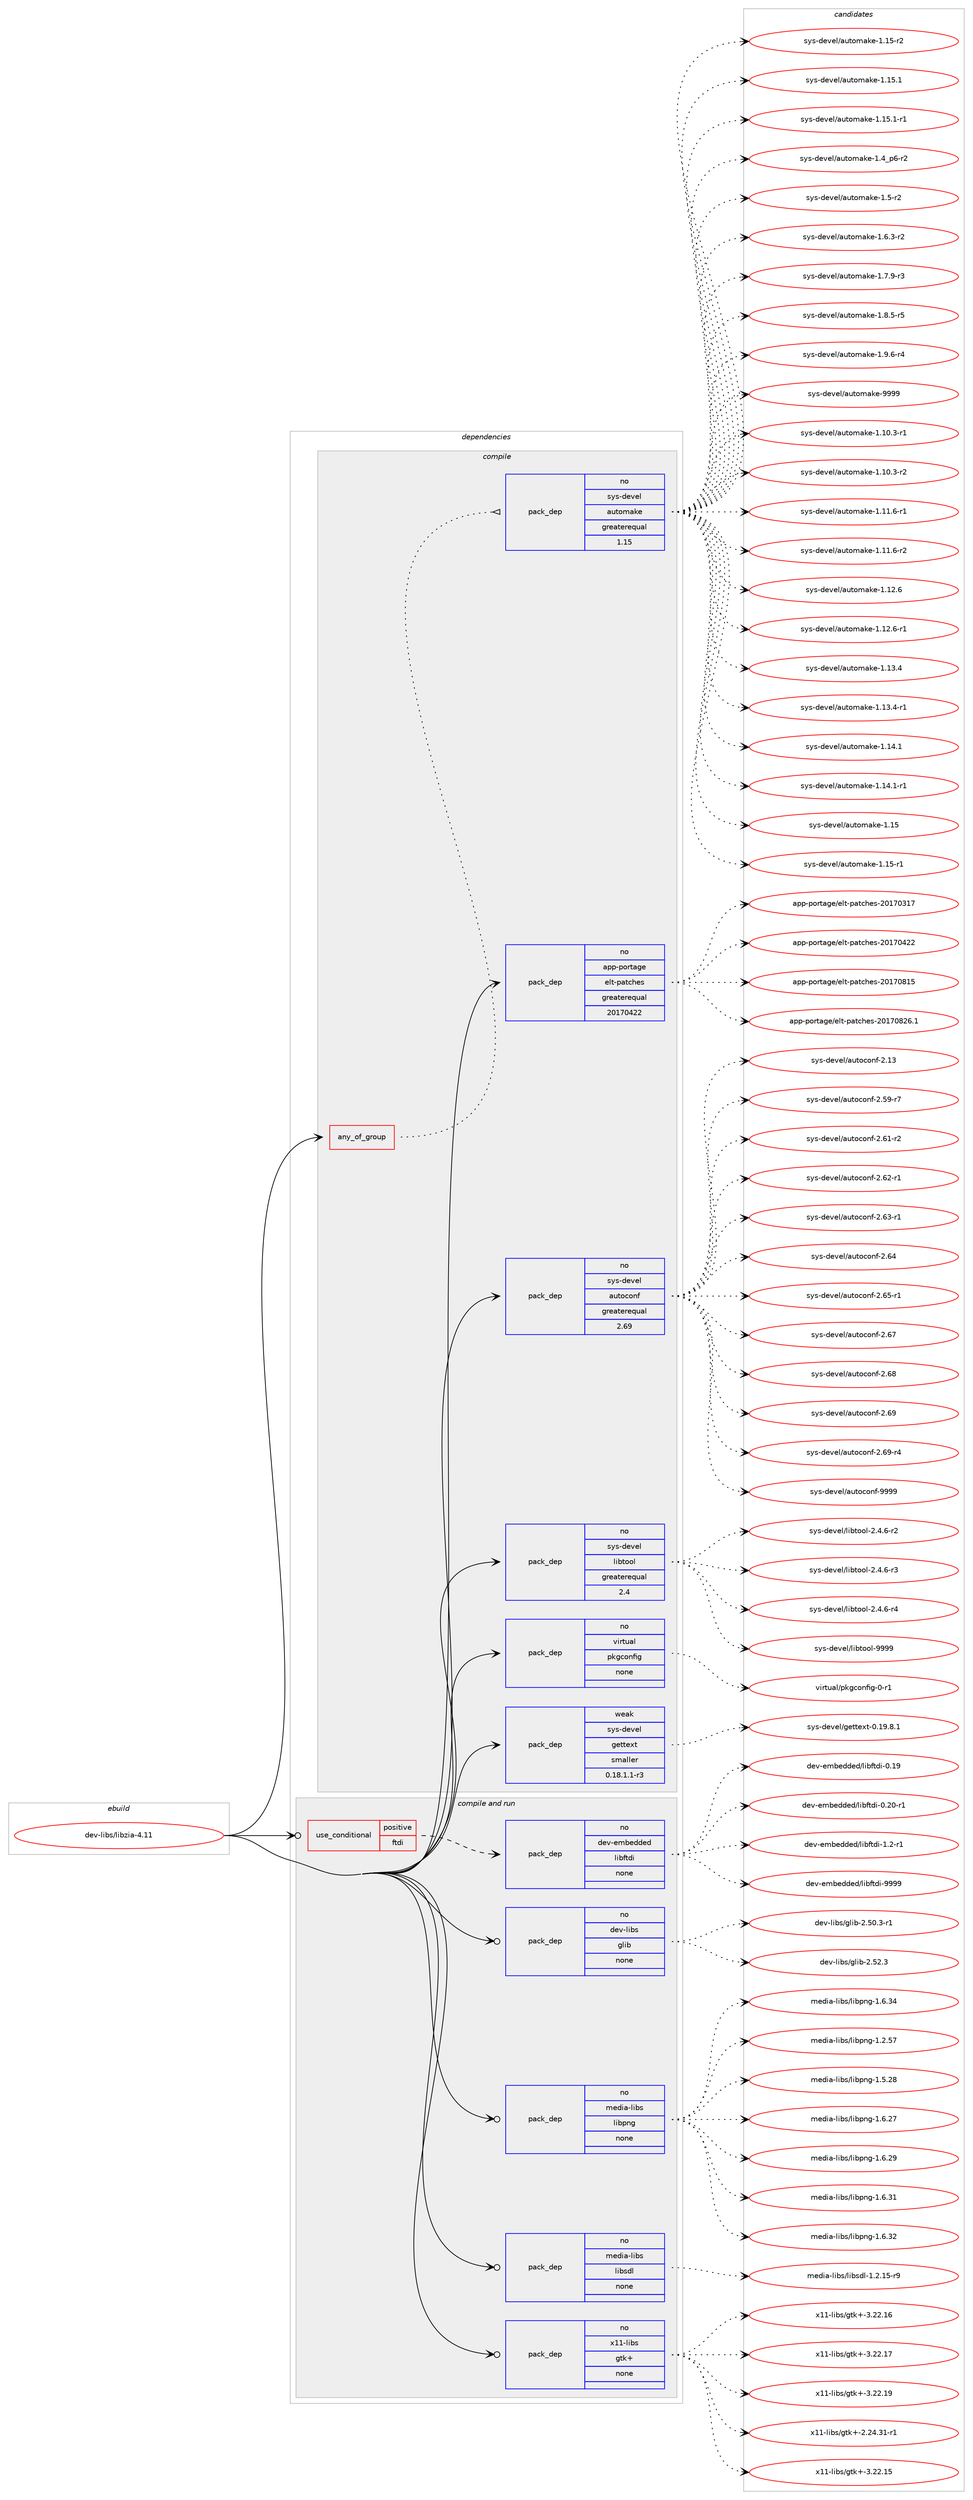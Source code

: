 digraph prolog {

# *************
# Graph options
# *************

newrank=true;
concentrate=true;
compound=true;
graph [rankdir=LR,fontname=Helvetica,fontsize=10,ranksep=1.5];#, ranksep=2.5, nodesep=0.2];
edge  [arrowhead=vee];
node  [fontname=Helvetica,fontsize=10];

# **********
# The ebuild
# **********

subgraph cluster_leftcol {
color=gray;
rank=same;
label=<<i>ebuild</i>>;
id [label="dev-libs/libzia-4.11", color=red, width=4, href="../dev-libs/libzia-4.11.svg"];
}

# ****************
# The dependencies
# ****************

subgraph cluster_midcol {
color=gray;
label=<<i>dependencies</i>>;
subgraph cluster_compile {
fillcolor="#eeeeee";
style=filled;
label=<<i>compile</i>>;
subgraph any3478 {
dependency117746 [label=<<TABLE BORDER="0" CELLBORDER="1" CELLSPACING="0" CELLPADDING="4"><TR><TD CELLPADDING="10">any_of_group</TD></TR></TABLE>>, shape=none, color=red];subgraph pack88790 {
dependency117747 [label=<<TABLE BORDER="0" CELLBORDER="1" CELLSPACING="0" CELLPADDING="4" WIDTH="220"><TR><TD ROWSPAN="6" CELLPADDING="30">pack_dep</TD></TR><TR><TD WIDTH="110">no</TD></TR><TR><TD>sys-devel</TD></TR><TR><TD>automake</TD></TR><TR><TD>greaterequal</TD></TR><TR><TD>1.15</TD></TR></TABLE>>, shape=none, color=blue];
}
dependency117746:e -> dependency117747:w [weight=20,style="dotted",arrowhead="oinv"];
}
id:e -> dependency117746:w [weight=20,style="solid",arrowhead="vee"];
subgraph pack88791 {
dependency117748 [label=<<TABLE BORDER="0" CELLBORDER="1" CELLSPACING="0" CELLPADDING="4" WIDTH="220"><TR><TD ROWSPAN="6" CELLPADDING="30">pack_dep</TD></TR><TR><TD WIDTH="110">no</TD></TR><TR><TD>app-portage</TD></TR><TR><TD>elt-patches</TD></TR><TR><TD>greaterequal</TD></TR><TR><TD>20170422</TD></TR></TABLE>>, shape=none, color=blue];
}
id:e -> dependency117748:w [weight=20,style="solid",arrowhead="vee"];
subgraph pack88792 {
dependency117749 [label=<<TABLE BORDER="0" CELLBORDER="1" CELLSPACING="0" CELLPADDING="4" WIDTH="220"><TR><TD ROWSPAN="6" CELLPADDING="30">pack_dep</TD></TR><TR><TD WIDTH="110">no</TD></TR><TR><TD>sys-devel</TD></TR><TR><TD>autoconf</TD></TR><TR><TD>greaterequal</TD></TR><TR><TD>2.69</TD></TR></TABLE>>, shape=none, color=blue];
}
id:e -> dependency117749:w [weight=20,style="solid",arrowhead="vee"];
subgraph pack88793 {
dependency117750 [label=<<TABLE BORDER="0" CELLBORDER="1" CELLSPACING="0" CELLPADDING="4" WIDTH="220"><TR><TD ROWSPAN="6" CELLPADDING="30">pack_dep</TD></TR><TR><TD WIDTH="110">no</TD></TR><TR><TD>sys-devel</TD></TR><TR><TD>libtool</TD></TR><TR><TD>greaterequal</TD></TR><TR><TD>2.4</TD></TR></TABLE>>, shape=none, color=blue];
}
id:e -> dependency117750:w [weight=20,style="solid",arrowhead="vee"];
subgraph pack88794 {
dependency117751 [label=<<TABLE BORDER="0" CELLBORDER="1" CELLSPACING="0" CELLPADDING="4" WIDTH="220"><TR><TD ROWSPAN="6" CELLPADDING="30">pack_dep</TD></TR><TR><TD WIDTH="110">no</TD></TR><TR><TD>virtual</TD></TR><TR><TD>pkgconfig</TD></TR><TR><TD>none</TD></TR><TR><TD></TD></TR></TABLE>>, shape=none, color=blue];
}
id:e -> dependency117751:w [weight=20,style="solid",arrowhead="vee"];
subgraph pack88795 {
dependency117752 [label=<<TABLE BORDER="0" CELLBORDER="1" CELLSPACING="0" CELLPADDING="4" WIDTH="220"><TR><TD ROWSPAN="6" CELLPADDING="30">pack_dep</TD></TR><TR><TD WIDTH="110">weak</TD></TR><TR><TD>sys-devel</TD></TR><TR><TD>gettext</TD></TR><TR><TD>smaller</TD></TR><TR><TD>0.18.1.1-r3</TD></TR></TABLE>>, shape=none, color=blue];
}
id:e -> dependency117752:w [weight=20,style="solid",arrowhead="vee"];
}
subgraph cluster_compileandrun {
fillcolor="#eeeeee";
style=filled;
label=<<i>compile and run</i>>;
subgraph cond25448 {
dependency117753 [label=<<TABLE BORDER="0" CELLBORDER="1" CELLSPACING="0" CELLPADDING="4"><TR><TD ROWSPAN="3" CELLPADDING="10">use_conditional</TD></TR><TR><TD>positive</TD></TR><TR><TD>ftdi</TD></TR></TABLE>>, shape=none, color=red];
subgraph pack88796 {
dependency117754 [label=<<TABLE BORDER="0" CELLBORDER="1" CELLSPACING="0" CELLPADDING="4" WIDTH="220"><TR><TD ROWSPAN="6" CELLPADDING="30">pack_dep</TD></TR><TR><TD WIDTH="110">no</TD></TR><TR><TD>dev-embedded</TD></TR><TR><TD>libftdi</TD></TR><TR><TD>none</TD></TR><TR><TD></TD></TR></TABLE>>, shape=none, color=blue];
}
dependency117753:e -> dependency117754:w [weight=20,style="dashed",arrowhead="vee"];
}
id:e -> dependency117753:w [weight=20,style="solid",arrowhead="odotvee"];
subgraph pack88797 {
dependency117755 [label=<<TABLE BORDER="0" CELLBORDER="1" CELLSPACING="0" CELLPADDING="4" WIDTH="220"><TR><TD ROWSPAN="6" CELLPADDING="30">pack_dep</TD></TR><TR><TD WIDTH="110">no</TD></TR><TR><TD>dev-libs</TD></TR><TR><TD>glib</TD></TR><TR><TD>none</TD></TR><TR><TD></TD></TR></TABLE>>, shape=none, color=blue];
}
id:e -> dependency117755:w [weight=20,style="solid",arrowhead="odotvee"];
subgraph pack88798 {
dependency117756 [label=<<TABLE BORDER="0" CELLBORDER="1" CELLSPACING="0" CELLPADDING="4" WIDTH="220"><TR><TD ROWSPAN="6" CELLPADDING="30">pack_dep</TD></TR><TR><TD WIDTH="110">no</TD></TR><TR><TD>media-libs</TD></TR><TR><TD>libpng</TD></TR><TR><TD>none</TD></TR><TR><TD></TD></TR></TABLE>>, shape=none, color=blue];
}
id:e -> dependency117756:w [weight=20,style="solid",arrowhead="odotvee"];
subgraph pack88799 {
dependency117757 [label=<<TABLE BORDER="0" CELLBORDER="1" CELLSPACING="0" CELLPADDING="4" WIDTH="220"><TR><TD ROWSPAN="6" CELLPADDING="30">pack_dep</TD></TR><TR><TD WIDTH="110">no</TD></TR><TR><TD>media-libs</TD></TR><TR><TD>libsdl</TD></TR><TR><TD>none</TD></TR><TR><TD></TD></TR></TABLE>>, shape=none, color=blue];
}
id:e -> dependency117757:w [weight=20,style="solid",arrowhead="odotvee"];
subgraph pack88800 {
dependency117758 [label=<<TABLE BORDER="0" CELLBORDER="1" CELLSPACING="0" CELLPADDING="4" WIDTH="220"><TR><TD ROWSPAN="6" CELLPADDING="30">pack_dep</TD></TR><TR><TD WIDTH="110">no</TD></TR><TR><TD>x11-libs</TD></TR><TR><TD>gtk+</TD></TR><TR><TD>none</TD></TR><TR><TD></TD></TR></TABLE>>, shape=none, color=blue];
}
id:e -> dependency117758:w [weight=20,style="solid",arrowhead="odotvee"];
}
subgraph cluster_run {
fillcolor="#eeeeee";
style=filled;
label=<<i>run</i>>;
}
}

# **************
# The candidates
# **************

subgraph cluster_choices {
rank=same;
color=gray;
label=<<i>candidates</i>>;

subgraph choice88790 {
color=black;
nodesep=1;
choice11512111545100101118101108479711711611110997107101454946494846514511449 [label="sys-devel/automake-1.10.3-r1", color=red, width=4,href="../sys-devel/automake-1.10.3-r1.svg"];
choice11512111545100101118101108479711711611110997107101454946494846514511450 [label="sys-devel/automake-1.10.3-r2", color=red, width=4,href="../sys-devel/automake-1.10.3-r2.svg"];
choice11512111545100101118101108479711711611110997107101454946494946544511449 [label="sys-devel/automake-1.11.6-r1", color=red, width=4,href="../sys-devel/automake-1.11.6-r1.svg"];
choice11512111545100101118101108479711711611110997107101454946494946544511450 [label="sys-devel/automake-1.11.6-r2", color=red, width=4,href="../sys-devel/automake-1.11.6-r2.svg"];
choice1151211154510010111810110847971171161111099710710145494649504654 [label="sys-devel/automake-1.12.6", color=red, width=4,href="../sys-devel/automake-1.12.6.svg"];
choice11512111545100101118101108479711711611110997107101454946495046544511449 [label="sys-devel/automake-1.12.6-r1", color=red, width=4,href="../sys-devel/automake-1.12.6-r1.svg"];
choice1151211154510010111810110847971171161111099710710145494649514652 [label="sys-devel/automake-1.13.4", color=red, width=4,href="../sys-devel/automake-1.13.4.svg"];
choice11512111545100101118101108479711711611110997107101454946495146524511449 [label="sys-devel/automake-1.13.4-r1", color=red, width=4,href="../sys-devel/automake-1.13.4-r1.svg"];
choice1151211154510010111810110847971171161111099710710145494649524649 [label="sys-devel/automake-1.14.1", color=red, width=4,href="../sys-devel/automake-1.14.1.svg"];
choice11512111545100101118101108479711711611110997107101454946495246494511449 [label="sys-devel/automake-1.14.1-r1", color=red, width=4,href="../sys-devel/automake-1.14.1-r1.svg"];
choice115121115451001011181011084797117116111109971071014549464953 [label="sys-devel/automake-1.15", color=red, width=4,href="../sys-devel/automake-1.15.svg"];
choice1151211154510010111810110847971171161111099710710145494649534511449 [label="sys-devel/automake-1.15-r1", color=red, width=4,href="../sys-devel/automake-1.15-r1.svg"];
choice1151211154510010111810110847971171161111099710710145494649534511450 [label="sys-devel/automake-1.15-r2", color=red, width=4,href="../sys-devel/automake-1.15-r2.svg"];
choice1151211154510010111810110847971171161111099710710145494649534649 [label="sys-devel/automake-1.15.1", color=red, width=4,href="../sys-devel/automake-1.15.1.svg"];
choice11512111545100101118101108479711711611110997107101454946495346494511449 [label="sys-devel/automake-1.15.1-r1", color=red, width=4,href="../sys-devel/automake-1.15.1-r1.svg"];
choice115121115451001011181011084797117116111109971071014549465295112544511450 [label="sys-devel/automake-1.4_p6-r2", color=red, width=4,href="../sys-devel/automake-1.4_p6-r2.svg"];
choice11512111545100101118101108479711711611110997107101454946534511450 [label="sys-devel/automake-1.5-r2", color=red, width=4,href="../sys-devel/automake-1.5-r2.svg"];
choice115121115451001011181011084797117116111109971071014549465446514511450 [label="sys-devel/automake-1.6.3-r2", color=red, width=4,href="../sys-devel/automake-1.6.3-r2.svg"];
choice115121115451001011181011084797117116111109971071014549465546574511451 [label="sys-devel/automake-1.7.9-r3", color=red, width=4,href="../sys-devel/automake-1.7.9-r3.svg"];
choice115121115451001011181011084797117116111109971071014549465646534511453 [label="sys-devel/automake-1.8.5-r5", color=red, width=4,href="../sys-devel/automake-1.8.5-r5.svg"];
choice115121115451001011181011084797117116111109971071014549465746544511452 [label="sys-devel/automake-1.9.6-r4", color=red, width=4,href="../sys-devel/automake-1.9.6-r4.svg"];
choice115121115451001011181011084797117116111109971071014557575757 [label="sys-devel/automake-9999", color=red, width=4,href="../sys-devel/automake-9999.svg"];
dependency117747:e -> choice11512111545100101118101108479711711611110997107101454946494846514511449:w [style=dotted,weight="100"];
dependency117747:e -> choice11512111545100101118101108479711711611110997107101454946494846514511450:w [style=dotted,weight="100"];
dependency117747:e -> choice11512111545100101118101108479711711611110997107101454946494946544511449:w [style=dotted,weight="100"];
dependency117747:e -> choice11512111545100101118101108479711711611110997107101454946494946544511450:w [style=dotted,weight="100"];
dependency117747:e -> choice1151211154510010111810110847971171161111099710710145494649504654:w [style=dotted,weight="100"];
dependency117747:e -> choice11512111545100101118101108479711711611110997107101454946495046544511449:w [style=dotted,weight="100"];
dependency117747:e -> choice1151211154510010111810110847971171161111099710710145494649514652:w [style=dotted,weight="100"];
dependency117747:e -> choice11512111545100101118101108479711711611110997107101454946495146524511449:w [style=dotted,weight="100"];
dependency117747:e -> choice1151211154510010111810110847971171161111099710710145494649524649:w [style=dotted,weight="100"];
dependency117747:e -> choice11512111545100101118101108479711711611110997107101454946495246494511449:w [style=dotted,weight="100"];
dependency117747:e -> choice115121115451001011181011084797117116111109971071014549464953:w [style=dotted,weight="100"];
dependency117747:e -> choice1151211154510010111810110847971171161111099710710145494649534511449:w [style=dotted,weight="100"];
dependency117747:e -> choice1151211154510010111810110847971171161111099710710145494649534511450:w [style=dotted,weight="100"];
dependency117747:e -> choice1151211154510010111810110847971171161111099710710145494649534649:w [style=dotted,weight="100"];
dependency117747:e -> choice11512111545100101118101108479711711611110997107101454946495346494511449:w [style=dotted,weight="100"];
dependency117747:e -> choice115121115451001011181011084797117116111109971071014549465295112544511450:w [style=dotted,weight="100"];
dependency117747:e -> choice11512111545100101118101108479711711611110997107101454946534511450:w [style=dotted,weight="100"];
dependency117747:e -> choice115121115451001011181011084797117116111109971071014549465446514511450:w [style=dotted,weight="100"];
dependency117747:e -> choice115121115451001011181011084797117116111109971071014549465546574511451:w [style=dotted,weight="100"];
dependency117747:e -> choice115121115451001011181011084797117116111109971071014549465646534511453:w [style=dotted,weight="100"];
dependency117747:e -> choice115121115451001011181011084797117116111109971071014549465746544511452:w [style=dotted,weight="100"];
dependency117747:e -> choice115121115451001011181011084797117116111109971071014557575757:w [style=dotted,weight="100"];
}
subgraph choice88791 {
color=black;
nodesep=1;
choice97112112451121111141169710310147101108116451129711699104101115455048495548514955 [label="app-portage/elt-patches-20170317", color=red, width=4,href="../app-portage/elt-patches-20170317.svg"];
choice97112112451121111141169710310147101108116451129711699104101115455048495548525050 [label="app-portage/elt-patches-20170422", color=red, width=4,href="../app-portage/elt-patches-20170422.svg"];
choice97112112451121111141169710310147101108116451129711699104101115455048495548564953 [label="app-portage/elt-patches-20170815", color=red, width=4,href="../app-portage/elt-patches-20170815.svg"];
choice971121124511211111411697103101471011081164511297116991041011154550484955485650544649 [label="app-portage/elt-patches-20170826.1", color=red, width=4,href="../app-portage/elt-patches-20170826.1.svg"];
dependency117748:e -> choice97112112451121111141169710310147101108116451129711699104101115455048495548514955:w [style=dotted,weight="100"];
dependency117748:e -> choice97112112451121111141169710310147101108116451129711699104101115455048495548525050:w [style=dotted,weight="100"];
dependency117748:e -> choice97112112451121111141169710310147101108116451129711699104101115455048495548564953:w [style=dotted,weight="100"];
dependency117748:e -> choice971121124511211111411697103101471011081164511297116991041011154550484955485650544649:w [style=dotted,weight="100"];
}
subgraph choice88792 {
color=black;
nodesep=1;
choice115121115451001011181011084797117116111991111101024550464951 [label="sys-devel/autoconf-2.13", color=red, width=4,href="../sys-devel/autoconf-2.13.svg"];
choice1151211154510010111810110847971171161119911111010245504653574511455 [label="sys-devel/autoconf-2.59-r7", color=red, width=4,href="../sys-devel/autoconf-2.59-r7.svg"];
choice1151211154510010111810110847971171161119911111010245504654494511450 [label="sys-devel/autoconf-2.61-r2", color=red, width=4,href="../sys-devel/autoconf-2.61-r2.svg"];
choice1151211154510010111810110847971171161119911111010245504654504511449 [label="sys-devel/autoconf-2.62-r1", color=red, width=4,href="../sys-devel/autoconf-2.62-r1.svg"];
choice1151211154510010111810110847971171161119911111010245504654514511449 [label="sys-devel/autoconf-2.63-r1", color=red, width=4,href="../sys-devel/autoconf-2.63-r1.svg"];
choice115121115451001011181011084797117116111991111101024550465452 [label="sys-devel/autoconf-2.64", color=red, width=4,href="../sys-devel/autoconf-2.64.svg"];
choice1151211154510010111810110847971171161119911111010245504654534511449 [label="sys-devel/autoconf-2.65-r1", color=red, width=4,href="../sys-devel/autoconf-2.65-r1.svg"];
choice115121115451001011181011084797117116111991111101024550465455 [label="sys-devel/autoconf-2.67", color=red, width=4,href="../sys-devel/autoconf-2.67.svg"];
choice115121115451001011181011084797117116111991111101024550465456 [label="sys-devel/autoconf-2.68", color=red, width=4,href="../sys-devel/autoconf-2.68.svg"];
choice115121115451001011181011084797117116111991111101024550465457 [label="sys-devel/autoconf-2.69", color=red, width=4,href="../sys-devel/autoconf-2.69.svg"];
choice1151211154510010111810110847971171161119911111010245504654574511452 [label="sys-devel/autoconf-2.69-r4", color=red, width=4,href="../sys-devel/autoconf-2.69-r4.svg"];
choice115121115451001011181011084797117116111991111101024557575757 [label="sys-devel/autoconf-9999", color=red, width=4,href="../sys-devel/autoconf-9999.svg"];
dependency117749:e -> choice115121115451001011181011084797117116111991111101024550464951:w [style=dotted,weight="100"];
dependency117749:e -> choice1151211154510010111810110847971171161119911111010245504653574511455:w [style=dotted,weight="100"];
dependency117749:e -> choice1151211154510010111810110847971171161119911111010245504654494511450:w [style=dotted,weight="100"];
dependency117749:e -> choice1151211154510010111810110847971171161119911111010245504654504511449:w [style=dotted,weight="100"];
dependency117749:e -> choice1151211154510010111810110847971171161119911111010245504654514511449:w [style=dotted,weight="100"];
dependency117749:e -> choice115121115451001011181011084797117116111991111101024550465452:w [style=dotted,weight="100"];
dependency117749:e -> choice1151211154510010111810110847971171161119911111010245504654534511449:w [style=dotted,weight="100"];
dependency117749:e -> choice115121115451001011181011084797117116111991111101024550465455:w [style=dotted,weight="100"];
dependency117749:e -> choice115121115451001011181011084797117116111991111101024550465456:w [style=dotted,weight="100"];
dependency117749:e -> choice115121115451001011181011084797117116111991111101024550465457:w [style=dotted,weight="100"];
dependency117749:e -> choice1151211154510010111810110847971171161119911111010245504654574511452:w [style=dotted,weight="100"];
dependency117749:e -> choice115121115451001011181011084797117116111991111101024557575757:w [style=dotted,weight="100"];
}
subgraph choice88793 {
color=black;
nodesep=1;
choice1151211154510010111810110847108105981161111111084550465246544511450 [label="sys-devel/libtool-2.4.6-r2", color=red, width=4,href="../sys-devel/libtool-2.4.6-r2.svg"];
choice1151211154510010111810110847108105981161111111084550465246544511451 [label="sys-devel/libtool-2.4.6-r3", color=red, width=4,href="../sys-devel/libtool-2.4.6-r3.svg"];
choice1151211154510010111810110847108105981161111111084550465246544511452 [label="sys-devel/libtool-2.4.6-r4", color=red, width=4,href="../sys-devel/libtool-2.4.6-r4.svg"];
choice1151211154510010111810110847108105981161111111084557575757 [label="sys-devel/libtool-9999", color=red, width=4,href="../sys-devel/libtool-9999.svg"];
dependency117750:e -> choice1151211154510010111810110847108105981161111111084550465246544511450:w [style=dotted,weight="100"];
dependency117750:e -> choice1151211154510010111810110847108105981161111111084550465246544511451:w [style=dotted,weight="100"];
dependency117750:e -> choice1151211154510010111810110847108105981161111111084550465246544511452:w [style=dotted,weight="100"];
dependency117750:e -> choice1151211154510010111810110847108105981161111111084557575757:w [style=dotted,weight="100"];
}
subgraph choice88794 {
color=black;
nodesep=1;
choice11810511411611797108471121071039911111010210510345484511449 [label="virtual/pkgconfig-0-r1", color=red, width=4,href="../virtual/pkgconfig-0-r1.svg"];
dependency117751:e -> choice11810511411611797108471121071039911111010210510345484511449:w [style=dotted,weight="100"];
}
subgraph choice88795 {
color=black;
nodesep=1;
choice1151211154510010111810110847103101116116101120116454846495746564649 [label="sys-devel/gettext-0.19.8.1", color=red, width=4,href="../sys-devel/gettext-0.19.8.1.svg"];
dependency117752:e -> choice1151211154510010111810110847103101116116101120116454846495746564649:w [style=dotted,weight="100"];
}
subgraph choice88796 {
color=black;
nodesep=1;
choice100101118451011099810110010010110047108105981021161001054548464957 [label="dev-embedded/libftdi-0.19", color=red, width=4,href="../dev-embedded/libftdi-0.19.svg"];
choice1001011184510110998101100100101100471081059810211610010545484650484511449 [label="dev-embedded/libftdi-0.20-r1", color=red, width=4,href="../dev-embedded/libftdi-0.20-r1.svg"];
choice10010111845101109981011001001011004710810598102116100105454946504511449 [label="dev-embedded/libftdi-1.2-r1", color=red, width=4,href="../dev-embedded/libftdi-1.2-r1.svg"];
choice100101118451011099810110010010110047108105981021161001054557575757 [label="dev-embedded/libftdi-9999", color=red, width=4,href="../dev-embedded/libftdi-9999.svg"];
dependency117754:e -> choice100101118451011099810110010010110047108105981021161001054548464957:w [style=dotted,weight="100"];
dependency117754:e -> choice1001011184510110998101100100101100471081059810211610010545484650484511449:w [style=dotted,weight="100"];
dependency117754:e -> choice10010111845101109981011001001011004710810598102116100105454946504511449:w [style=dotted,weight="100"];
dependency117754:e -> choice100101118451011099810110010010110047108105981021161001054557575757:w [style=dotted,weight="100"];
}
subgraph choice88797 {
color=black;
nodesep=1;
choice10010111845108105981154710310810598455046534846514511449 [label="dev-libs/glib-2.50.3-r1", color=red, width=4,href="../dev-libs/glib-2.50.3-r1.svg"];
choice1001011184510810598115471031081059845504653504651 [label="dev-libs/glib-2.52.3", color=red, width=4,href="../dev-libs/glib-2.52.3.svg"];
dependency117755:e -> choice10010111845108105981154710310810598455046534846514511449:w [style=dotted,weight="100"];
dependency117755:e -> choice1001011184510810598115471031081059845504653504651:w [style=dotted,weight="100"];
}
subgraph choice88798 {
color=black;
nodesep=1;
choice109101100105974510810598115471081059811211010345494650465355 [label="media-libs/libpng-1.2.57", color=red, width=4,href="../media-libs/libpng-1.2.57.svg"];
choice109101100105974510810598115471081059811211010345494653465056 [label="media-libs/libpng-1.5.28", color=red, width=4,href="../media-libs/libpng-1.5.28.svg"];
choice109101100105974510810598115471081059811211010345494654465055 [label="media-libs/libpng-1.6.27", color=red, width=4,href="../media-libs/libpng-1.6.27.svg"];
choice109101100105974510810598115471081059811211010345494654465057 [label="media-libs/libpng-1.6.29", color=red, width=4,href="../media-libs/libpng-1.6.29.svg"];
choice109101100105974510810598115471081059811211010345494654465149 [label="media-libs/libpng-1.6.31", color=red, width=4,href="../media-libs/libpng-1.6.31.svg"];
choice109101100105974510810598115471081059811211010345494654465150 [label="media-libs/libpng-1.6.32", color=red, width=4,href="../media-libs/libpng-1.6.32.svg"];
choice109101100105974510810598115471081059811211010345494654465152 [label="media-libs/libpng-1.6.34", color=red, width=4,href="../media-libs/libpng-1.6.34.svg"];
dependency117756:e -> choice109101100105974510810598115471081059811211010345494650465355:w [style=dotted,weight="100"];
dependency117756:e -> choice109101100105974510810598115471081059811211010345494653465056:w [style=dotted,weight="100"];
dependency117756:e -> choice109101100105974510810598115471081059811211010345494654465055:w [style=dotted,weight="100"];
dependency117756:e -> choice109101100105974510810598115471081059811211010345494654465057:w [style=dotted,weight="100"];
dependency117756:e -> choice109101100105974510810598115471081059811211010345494654465149:w [style=dotted,weight="100"];
dependency117756:e -> choice109101100105974510810598115471081059811211010345494654465150:w [style=dotted,weight="100"];
dependency117756:e -> choice109101100105974510810598115471081059811211010345494654465152:w [style=dotted,weight="100"];
}
subgraph choice88799 {
color=black;
nodesep=1;
choice1091011001059745108105981154710810598115100108454946504649534511457 [label="media-libs/libsdl-1.2.15-r9", color=red, width=4,href="../media-libs/libsdl-1.2.15-r9.svg"];
dependency117757:e -> choice1091011001059745108105981154710810598115100108454946504649534511457:w [style=dotted,weight="100"];
}
subgraph choice88800 {
color=black;
nodesep=1;
choice12049494510810598115471031161074345504650524651494511449 [label="x11-libs/gtk+-2.24.31-r1", color=red, width=4,href="../x11-libs/gtk+-2.24.31-r1.svg"];
choice1204949451081059811547103116107434551465050464953 [label="x11-libs/gtk+-3.22.15", color=red, width=4,href="../x11-libs/gtk+-3.22.15.svg"];
choice1204949451081059811547103116107434551465050464954 [label="x11-libs/gtk+-3.22.16", color=red, width=4,href="../x11-libs/gtk+-3.22.16.svg"];
choice1204949451081059811547103116107434551465050464955 [label="x11-libs/gtk+-3.22.17", color=red, width=4,href="../x11-libs/gtk+-3.22.17.svg"];
choice1204949451081059811547103116107434551465050464957 [label="x11-libs/gtk+-3.22.19", color=red, width=4,href="../x11-libs/gtk+-3.22.19.svg"];
dependency117758:e -> choice12049494510810598115471031161074345504650524651494511449:w [style=dotted,weight="100"];
dependency117758:e -> choice1204949451081059811547103116107434551465050464953:w [style=dotted,weight="100"];
dependency117758:e -> choice1204949451081059811547103116107434551465050464954:w [style=dotted,weight="100"];
dependency117758:e -> choice1204949451081059811547103116107434551465050464955:w [style=dotted,weight="100"];
dependency117758:e -> choice1204949451081059811547103116107434551465050464957:w [style=dotted,weight="100"];
}
}

}
